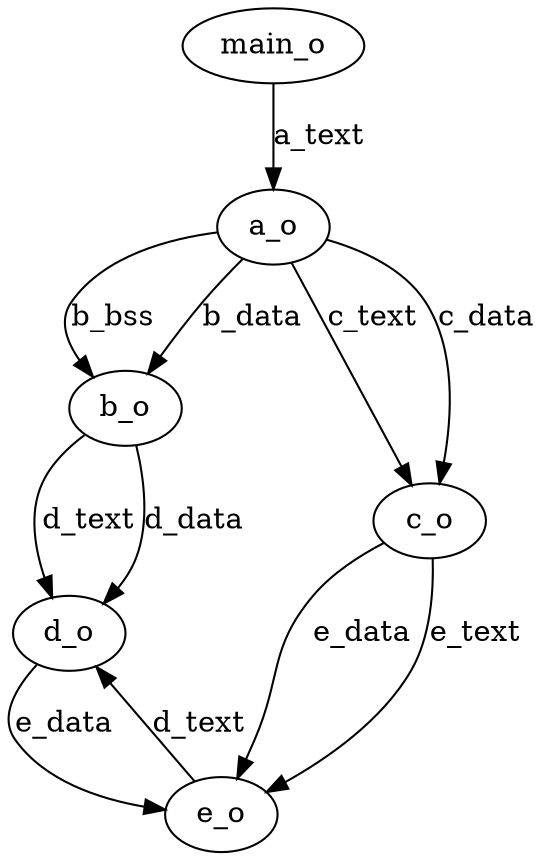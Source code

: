 digraph {
main_o:center->a_o:center[label=a_text]
d_o:center->e_o:center[label=e_data]
a_o:center->b_o:center[label=b_bss]
a_o:center->c_o:center[label=c_text]
a_o:center->c_o:center[label=c_data]
a_o:center->b_o:center[label=b_data]
b_o:center->d_o:center[label=d_text]
b_o:center->d_o:center[label=d_data]
e_o:center->d_o:center[label=d_text]
c_o:center->e_o:center[label=e_data]
c_o:center->e_o:center[label=e_text]
}
